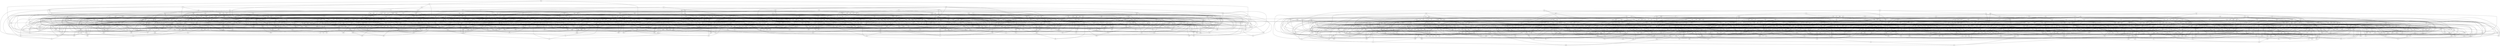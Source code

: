 graph D {
	qbx -- vzd
	qbx -- jrc
	qbx -- jzl
	qbx -- vll
	jhk -- scv
	jhk -- xkp
	jhk -- mjn
	tqb -- jgm
	tqb -- qjn
	gff -- pmg
	gff -- fcn
	gff -- jpd
	gff -- qgc
	npq -- xgz
	npq -- sfv
	npq -- lhf
	vxs -- szs
	nzk -- thm
	nzk -- bgr
	nzk -- hnp
	nzk -- bgt
	ddl -- jpx
	ddl -- pjc
	xvb -- fzj
	xvb -- thm
	xvb -- qfr
	xvb -- rfd
	bbn -- fjq
	bbn -- kld
	bbn -- gmm
	bbn -- gjc
	qdt -- szn
	tpl -- jzt
	tpl -- ncg
	hrz -- jhb
	hrz -- ttm
	hrz -- mms
	hrz -- xpv
	jzg -- xxr
	vpd -- vqg
	vpd -- skm
	vpd -- jrm
	nbn -- jbh
	nbn -- fkc
	nbn -- vtc
	cxr -- hld
	zdg -- nqr
	zdg -- phj
	ldr -- snq
	ldr -- njr
	ldr -- jvp
	ldr -- dcd
	ttf -- jrb
	ttf -- jch
	ldt -- scq
	ldt -- bgt
	qhz -- zsv
	pls -- hrt
	pls -- lzj
	pls -- jzg
	xbm -- dzp
	srb -- xvv
	srb -- rnf
	srb -- mpg
	srb -- kxz
	qvs -- pzm
	qvs -- sth
	bxn -- jss
	xft -- ltp
	xft -- mkq
	xft -- jqs
	xft -- fds
	phh -- rgl
	phh -- vjp
	phh -- bpx
	hsz -- qxj
	hsz -- pht
	hsz -- nmc
	hsz -- ttn
	mqn -- xrs
	mqn -- bqg
	mqn -- ddz
	mqn -- vdn
	xvv -- lzn
	xvv -- xcb
	pvl -- jfj
	skr -- pfk
	skr -- zdg
	skr -- xff
	nlb -- frd
	nlb -- tvb
	nlb -- qmk
	nlb -- sfp
	sxz -- bff
	sxz -- xpx
	sxz -- vjp
	sxz -- qkv
	tkz -- fbv
	tkz -- fct
	tkz -- xhn
	tkz -- fxj
	nlc -- rmt
	nlc -- dcs
	nlc -- vbt
	ttl -- bkq
	ttl -- psx
	jdz -- rtr
	jdz -- cpq
	jdz -- rjk
	jdz -- qhf
	rkc -- prr
	rkc -- msr
	rkc -- zpg
	vqk -- xpd
	jhg -- rbt
	fgb -- txx
	tqv -- qtr
	fjq -- mfz
	fjq -- bjj
	fjq -- pkm
	lxx -- zxl
	lxx -- skr
	lxx -- mrb
	lxx -- cch
	nrg -- kfz
	nrg -- xmf
	qgm -- dxn
	qgm -- jzt
	qgm -- rrg
	thk -- xcr
	thk -- sqn
	thk -- ttm
	thk -- mbs
	hvk -- zfp
	phz -- bgr
	phz -- mmm
	phz -- hdp
	phz -- vnn
	jtt -- xvt
	jtt -- nln
	blq -- dqr
	blq -- nxv
	blq -- slg
	blq -- ckf
	mdn -- vxs
	mdn -- brq
	mdn -- qpb
	zmp -- phz
	zmp -- lfr
	zmp -- ghv
	zmp -- cmf
	zmp -- zcm
	zmp -- ncr
	zmp -- mzb
	tzx -- qtr
	fjh -- zbt
	fjh -- xxr
	fjh -- xpd
	fjh -- zkg
	fjh -- qxm
	rjn -- zkl
	rjn -- vth
	rjn -- mhl
	jrn -- xgz
	jrn -- ckf
	llj -- ckk
	llj -- shz
	llj -- ztr
	dcs -- bmp
	dtf -- ddx
	dtf -- ggm
	dtf -- czv
	dtf -- qck
	ncn -- lmt
	ncn -- cnd
	ncn -- drq
	ncn -- sqs
	ncn -- dqp
	thn -- zln
	thn -- fbv
	thn -- hmz
	thn -- vqc
	cbx -- jcl
	cbx -- vlz
	cbx -- xff
	cbx -- dgc
	dtx -- bsv
	dtx -- pzf
	mvh -- ftn
	mvh -- ccj
	mvh -- tqx
	tdk -- dxj
	tdk -- jzg
	nql -- qpm
	nql -- glq
	nql -- sdl
	nql -- dzp
	jjp -- fgb
	jjp -- zbj
	jjp -- bhz
	jjp -- kjn
	gdx -- gvk
	gdx -- hdp
	drq -- zvm
	drq -- jbt
	drq -- sxt
	drq -- tlg
	cdt -- njr
	cdt -- nxv
	jpr -- lgn
	jpr -- jkc
	jpr -- fkv
	tvj -- vrx
	tvj -- cbq
	tvj -- fxj
	tvj -- lbx
	tvj -- nvt
	drj -- nqr
	drj -- gqf
	drj -- tqs
	drj -- ngx
	drj -- cdv
	cht -- vfq
	cht -- zgd
	zsq -- tvl
	zsq -- dps
	zsq -- zxz
	gxm -- kfn
	gxm -- bkj
	gxm -- bql
	gxm -- kfm
	kjb -- rlm
	kjb -- slp
	jzl -- qbz
	vrr -- xph
	vrr -- xrj
	vrr -- svz
	vrr -- mnt
	jlq -- bqn
	jlq -- tbn
	vnv -- xqf
	vnv -- bms
	vnv -- krc
	vnv -- tzx
	kfr -- kvj
	kfr -- fbl
	kfr -- vkp
	kfr -- bvc
	cxb -- kvj
	cxb -- mrm
	cxb -- zln
	cxb -- fnz
	mmm -- mfz
	czb -- jqs
	czb -- lbx
	czb -- vxs
	xmf -- dvs
	xmf -- bvc
	xmf -- tzj
	kgh -- tbn
	kgh -- vxl
	kgh -- bmk
	fmm -- bqn
	fmm -- knp
	ktf -- nmf
	ktf -- vbs
	ktf -- rql
	ktf -- kbb
	xls -- dhc
	tks -- nmf
	tks -- tkf
	tks -- kfj
	tks -- qvs
	mcv -- hjx
	mcv -- bdm
	mcv -- qbr
	bsm -- xsj
	txk -- fll
	txk -- jbc
	cck -- lxf
	cck -- jtt
	cck -- dcg
	cck -- xlc
	cck -- ppc
	lzh -- dps
	tfg -- zjc
	qjp -- nkq
	qjp -- xtj
	qjp -- btg
	qjp -- gqv
	qjp -- hlr
	qjp -- ktk
	pkm -- ftn
	vkp -- csh
	vkp -- qvz
	vkp -- pkk
	vkp -- ssr
	vkp -- vqk
	slg -- bph
	hgj -- rqp
	hgj -- mvt
	htv -- cmj
	htv -- xrp
	htv -- bxn
	htv -- glp
	vln -- hnp
	vln -- sfm
	grr -- slp
	grr -- nnr
	grr -- vbh
	grr -- lnz
	grr -- zgx
	mqf -- mjg
	hlr -- ddl
	sls -- qtq
	sls -- ndh
	nrj -- dpf
	nrj -- qpm
	gnm -- hjx
	gnm -- drl
	jkh -- sbl
	dxg -- dfd
	dxg -- zqj
	dxg -- tqd
	dxg -- crg
	zkv -- brd
	zkv -- xrs
	zkv -- mnq
	zkv -- jrn
	pzf -- mkz
	pzf -- rqp
	nnz -- zvs
	nnz -- zst
	nnz -- sgl
	nnz -- zhr
	nnz -- bsm
	qhf -- prd
	qhf -- jrt
	qhf -- zzz
	dxm -- gxl
	dxm -- qbr
	tgc -- fpd
	tgc -- nbs
	stl -- cst
	stl -- qbz
	stl -- ptt
	xlc -- pzm
	zxv -- cls
	crf -- ftp
	crf -- ztp
	crf -- qml
	crf -- nxq
	crf -- rnl
	mgq -- tlc
	mgq -- vlh
	mgq -- jjg
	mgq -- vln
	mgq -- vtc
	gqn -- zbr
	gqn -- ttc
	gqn -- zdg
	gqn -- xln
	ppk -- mkx
	ppk -- gdc
	ppk -- bdh
	qgc -- mvt
	qgc -- rkd
	qgc -- thh
	mhl -- hfl
	mhl -- fbc
	ttc -- bmf
	qhx -- rvb
	qhx -- qkv
	qhx -- fgx
	jmq -- xqf
	dfb -- jkc
	dfb -- ttj
	dfb -- xtq
	hhv -- qdl
	hhv -- kkv
	hhv -- gfn
	sbz -- lzh
	sbz -- drt
	sbz -- spl
	sbz -- kjn
	sbz -- vqg
	bnd -- msc
	cdv -- ndh
	cdv -- zkg
	zmn -- phm
	zmn -- kbg
	zmn -- xjj
	fbl -- slh
	tbq -- qdr
	tbq -- tzx
	tbq -- rhx
	tbg -- fdj
	tbg -- vtc
	gdz -- rpx
	gdz -- vkb
	gdz -- jhs
	gdz -- lbq
	flk -- tks
	flk -- fps
	njg -- bmp
	msn -- lzj
	sxh -- dpj
	sxh -- zzj
	sxh -- lnk
	sxh -- qfl
	xnq -- srf
	fdb -- jrb
	fdb -- jrr
	fdb -- gmv
	fdb -- kfh
	rsp -- nzz
	gcx -- xjj
	gcx -- dqx
	gcx -- knt
	mdp -- dhc
	mdp -- ptf
	mdp -- xzc
	mdp -- frk
	tlc -- qck
	tlc -- vmr
	xqz -- skm
	xqz -- dpd
	phg -- fts
	phg -- tpv
	phg -- fjt
	phg -- mxf
	ftz -- sbm
	ftz -- gbt
	ftz -- qzx
	cch -- sjg
	cch -- bmf
	cch -- hjx
	drl -- qrv
	hcm -- qqc
	hcm -- jrm
	bbf -- sst
	lmm -- pcj
	lmm -- mhq
	rhk -- bff
	rhk -- msp
	rhk -- nsx
	rhk -- dvl
	rhk -- lsn
	ptt -- mnb
	gpv -- hpf
	gpv -- hmz
	ktn -- vqk
	ktn -- nqj
	ktn -- kkj
	nfc -- fhn
	rbh -- lhq
	rbh -- cbl
	rbh -- zlr
	rbh -- mtl
	tzd -- kgc
	rts -- drl
	rts -- vvc
	rts -- hdx
	rts -- cnx
	bkh -- cvb
	bkh -- mvn
	bkh -- tmm
	bkh -- mrb
	bkh -- vsh
	bkh -- krs
	fqv -- kkv
	vhp -- dps
	vhp -- djf
	vhp -- snn
	vhp -- crv
	vhp -- kfl
	frg -- nnj
	frg -- gfn
	ssr -- rbt
	ssr -- lxc
	ssr -- phj
	rjq -- mdp
	rjq -- nxl
	rjq -- czt
	rjq -- xvt
	ngt -- cfp
	ngt -- qml
	jpm -- jmb
	jpm -- rtm
	jpm -- sbh
	jpm -- knt
	dqx -- zfp
	lgl -- dsc
	lgl -- hgj
	nff -- qkr
	nff -- brq
	nff -- phl
	nff -- pfz
	fkc -- dhl
	xpv -- msc
	xpv -- zjc
	jjr -- cqp
	jjr -- spn
	jjr -- nsp
	jjr -- zdx
	jjr -- flv
	ltv -- sjc
	ltv -- hxm
	ltv -- mpz
	ltv -- rsp
	tgb -- flb
	tgb -- knt
	tgb -- hmc
	jzm -- szm
	jzm -- ccl
	zbz -- sgs
	zbz -- bzn
	fnz -- jnz
	fnz -- gmq
	fnz -- cdt
	flv -- kkz
	flv -- xss
	jzc -- pff
	jzc -- pdh
	jzc -- nkz
	jzc -- snl
	jzc -- gqv
	mvf -- dpr
	mvf -- brv
	mvf -- flh
	mvf -- mkt
	mvf -- mvn
	flj -- hmr
	flj -- pnk
	flj -- phb
	hvs -- mhm
	hvs -- gqm
	nnl -- zbt
	zhf -- hzk
	zhf -- ksl
	rgv -- vrq
	rgv -- csm
	rgv -- qxq
	rgv -- gbs
	rgv -- zds
	qmk -- flv
	qmk -- szl
	qmk -- mfr
	qxt -- fvm
	qxt -- rct
	qxt -- fvl
	qxt -- sfm
	tsc -- lvz
	tsc -- szn
	pkt -- xfh
	zml -- qtr
	zml -- kdc
	zml -- dmm
	zml -- mqf
	kgl -- mpj
	kgl -- xgl
	kgl -- dbm
	tkc -- nmd
	tkc -- fvj
	pbc -- dkc
	pbc -- btt
	pbc -- vhl
	fvr -- pkh
	fvr -- sls
	fvr -- hxz
	jmp -- hdn
	jmp -- qpb
	jmp -- tll
	jmp -- qsv
	tzr -- mfl
	tzr -- ppk
	hhb -- hrt
	hhb -- nmf
	hhb -- kjn
	hhb -- sgd
	ghv -- mrr
	zlr -- jhn
	zlr -- rlc
	mms -- bfl
	mms -- pkf
	xss -- qmh
	xss -- mjn
	gpt -- vkb
	gpt -- cjx
	kcq -- jbc
	kcq -- flh
	sbm -- qkv
	dtp -- mrx
	dtp -- jhg
	dtp -- qhk
	dtp -- sxc
	rdb -- xzf
	pnr -- lkq
	pnr -- cmd
	pnr -- jcx
	pnr -- gvh
	xdn -- mrt
	lnc -- hlr
	lnc -- mnb
	lnc -- zsl
	hkj -- blq
	hkj -- qfr
	hkj -- fqd
	mrx -- lsc
	shz -- zgd
	shz -- rll
	shz -- vnn
	xmh -- xrt
	xmh -- gdk
	xmh -- sbm
	xmh -- kgl
	xmh -- chn
	rdp -- ddz
	rdp -- nvt
	rdp -- kgk
	rdp -- tpp
	rtv -- msp
	rtv -- flj
	rtv -- fjh
	rtv -- pzb
	khc -- mrr
	khc -- rvb
	khc -- mfb
	bcd -- ttp
	bcd -- jrl
	bcd -- mkz
	bcd -- lqz
	cmj -- zjj
	cmj -- vbs
	qhp -- xqq
	ztr -- sjc
	pkf -- tdq
	hpc -- xbm
	hpc -- rgj
	nxk -- nkq
	nxk -- fhn
	nxk -- dqc
	nxk -- ltx
	nxk -- rpx
	sht -- krx
	sht -- rvt
	sht -- jrr
	sht -- lvz
	ppf -- pxm
	ppf -- tbg
	ppf -- fvj
	ppf -- kss
	ftd -- mmd
	ndk -- txz
	ndk -- dgt
	ndk -- sjs
	glp -- ttv
	glp -- hrt
	glp -- ghr
	xhn -- vbd
	xhn -- bbb
	xhn -- vjj
	kzc -- khf
	kzc -- fdj
	kzc -- bvm
	kzc -- gbt
	gpb -- lcd
	gpb -- thh
	gpb -- sxf
	ndp -- xnn
	ndp -- szs
	ndp -- ptt
	qds -- tln
	qds -- qtz
	qds -- trg
	qds -- rrg
	jzh -- jrt
	jzh -- msn
	jzh -- bxn
	jzh -- zts
	xzb -- rqm
	xzb -- rkd
	xzb -- tqx
	xzb -- jnx
	lvt -- qcg
	lvt -- bbf
	lvt -- jcx
	lvt -- mnb
	xpx -- ccj
	xpx -- fzj
	nlg -- qch
	nlg -- kxn
	nlg -- thq
	nlg -- bnc
	tjv -- hkk
	tjv -- kkm
	tjv -- vds
	tjv -- lvs
	vrl -- hsn
	vrl -- sgs
	bmx -- qhg
	bmx -- ptz
	hjv -- mrt
	dqp -- gkh
	dqp -- lqt
	qkt -- xsk
	qkt -- xtj
	qkt -- jbh
	qkt -- zsm
	qkt -- xvv
	pbq -- hcm
	pbq -- xkp
	pbq -- zrg
	pbq -- pfk
	plm -- dch
	plm -- zxl
	plm -- mrx
	bdm -- lsc
	bdm -- zbt
	rkm -- cjq
	ndh -- mfr
	ndh -- fzt
	ndh -- gpd
	zhk -- pkt
	zhk -- bsc
	blh -- zln
	lkg -- nvb
	lkg -- sbh
	lkg -- fzt
	lkg -- jpr
	nxl -- rnz
	nxl -- hsj
	nxl -- tfm
	qbv -- vhl
	qbv -- zdt
	mxg -- mfl
	sdl -- fds
	sdl -- vdn
	sdl -- dqv
	lfs -- qlg
	lfs -- vkb
	lfs -- pvl
	prb -- sxt
	prb -- nrx
	xtc -- jbd
	xtc -- lmm
	kdx -- czz
	qlb -- xnn
	qlb -- zxv
	qlb -- vbt
	qlb -- jgg
	ppg -- zgc
	ppg -- krs
	ppg -- zbt
	bzp -- zgg
	bzp -- crd
	bzp -- ptn
	bzp -- qbx
	xhx -- pkt
	xhx -- gfm
	xhx -- vbb
	xhx -- rsq
	zbj -- phj
	zbj -- kzl
	zbj -- pfk
	zbj -- pmh
	zbj -- plm
	zhr -- qck
	gmp -- cmd
	kxt -- pzm
	ghj -- hhx
	bqn -- cvt
	gdd -- pcj
	gdd -- kpx
	gdd -- kxh
	tsx -- ddz
	tsx -- bfj
	tsx -- kvj
	tsx -- lmt
	krs -- tbk
	ggs -- hjv
	ggs -- spn
	ggs -- ltz
	ggs -- sth
	xrr -- pzs
	xrr -- qvz
	xrr -- qhp
	xrr -- dcj
	snc -- krc
	pxm -- vbt
	pxm -- xlx
	hsn -- tts
	nvj -- hsn
	nvj -- tks
	tnq -- mgg
	tnq -- xpp
	tnq -- nxl
	dxk -- gxl
	hdl -- bsm
	hdl -- pzp
	hdl -- ltx
	hdl -- nnr
	xkm -- tfm
	xkm -- bbc
	xkm -- phb
	xkm -- pzb
	hkk -- gcx
	hkk -- gfm
	hkk -- bxm
	hkk -- cbx
	hkk -- dxn
	njr -- fbr
	jxk -- cxr
	jxk -- ktz
	jxk -- nrc
	jxk -- dkp
	jxk -- hht
	jxk -- kfz
	jrl -- nlr
	jrl -- rpx
	jrl -- bkq
	jrl -- btg
	kjv -- kjd
	kjv -- pls
	kjv -- flk
	kjv -- hsb
	bjj -- xrs
	bjj -- vnn
	bjj -- gsr
	mrt -- tfr
	npm -- cbq
	gjf -- bsv
	gjf -- qvn
	gjf -- zhx
	gjf -- vjj
	kjn -- tzr
	gqm -- vlx
	gqm -- fbc
	vhl -- fxt
	ssl -- vbs
	ssl -- lts
	ssl -- xls
	ssl -- zdg
	xsl -- qck
	xsl -- slh
	dlq -- jbd
	dlq -- qnn
	dlq -- vbn
	dlq -- btk
	qxr -- xnq
	qxr -- gcx
	qxr -- xdn
	qxr -- svd
	hjk -- hhm
	hjk -- tvb
	xrp -- sdf
	xrp -- xcr
	xrp -- jxt
	xvg -- pbv
	xvg -- sgs
	xvg -- vnf
	xvg -- ttr
	xvg -- phj
	fgj -- qjb
	fgj -- kbb
	fgj -- ktn
	fgj -- zjc
	gnn -- vzd
	gnn -- tnt
	gnn -- qbz
	pdt -- fcl
	pdt -- tnt
	pdt -- mfz
	pdt -- dgs
	pdt -- ztq
	pdt -- bzz
	pdt -- jgx
	psx -- kfx
	rxg -- gkl
	rxg -- jbd
	rxg -- dqx
	cqq -- lmm
	cqq -- xff
	cqq -- lvs
	qnn -- chs
	qnn -- zgc
	zts -- qnr
	zts -- hvk
	zts -- zdp
	plv -- kzs
	plv -- kfx
	plv -- qmf
	plv -- qvn
	plv -- xgl
	plv -- sbl
	hkb -- brz
	hkb -- xbm
	hkb -- qsv
	nmd -- kvf
	nmd -- htr
	nmd -- fzj
	rpp -- mdk
	rpp -- kmf
	rpp -- mmd
	rpp -- bfj
	vml -- ngs
	vml -- fqv
	vml -- kph
	hls -- plj
	hls -- rrc
	tqx -- ddx
	vnp -- qdt
	vnp -- mqf
	vnp -- knp
	mln -- ztr
	xtb -- jzg
	dkh -- gcz
	dkh -- dcg
	sdn -- nqj
	sdn -- prr
	pmp -- jzm
	pmp -- txz
	pmp -- fhn
	pmp -- dtf
	pmp -- sxf
	pmp -- scq
	kmm -- fzj
	kmm -- zhx
	kmm -- dvs
	fnt -- nzh
	ncd -- ldr
	ncd -- khf
	ncd -- fqd
	ncd -- qlg
	ncd -- nvt
	qvx -- cmb
	qvx -- vbd
	qvx -- pll
	qvx -- grz
	qvx -- jhs
	qvx -- ntj
	lzn -- cxr
	lzn -- jgt
	pht -- qkv
	pht -- bzv
	zqd -- frk
	zqd -- sgs
	zqd -- xjj
	zqd -- gdd
	ngd -- gpq
	ngd -- ghd
	ngd -- zmx
	ngd -- ndk
	gbs -- ltz
	gbs -- tfg
	gbs -- phc
	gbs -- tvl
	zfs -- shc
	zfs -- mhq
	zfs -- ptz
	zfs -- hrs
	zfs -- kxt
	qmn -- dbh
	qmn -- klt
	qmn -- tvz
	gmv -- sdn
	gmv -- gcz
	bxc -- rxz
	bxc -- nrl
	bxc -- qbk
	bxc -- nvj
	dlf -- jjg
	gpr -- bjc
	gpr -- zst
	bbb -- rqf
	zxz -- jpn
	rqz -- psx
	rqz -- vkb
	rqz -- sst
	rqz -- qcl
	rqz -- lrh
	ltx -- hnn
	ltx -- fjs
	ltx -- jpd
	lhl -- vqc
	lhl -- ddx
	lhl -- gvk
	lhl -- nlc
	xcb -- znd
	hmh -- qhr
	qbk -- qdt
	qbk -- hmh
	qbk -- glp
	qbk -- lsc
	bhl -- rqp
	bhl -- kdx
	bhl -- fzx
	zmk -- rlk
	zmk -- jfj
	msr -- mxl
	msr -- lxc
	msr -- hns
	msr -- nnl
	mtl -- dgc
	mtl -- xqf
	fzr -- qxq
	fzr -- xdg
	fzr -- lxf
	ccn -- blv
	ccn -- fhs
	ccn -- hht
	xth -- hnz
	xth -- kph
	xth -- mbj
	xth -- mvb
	xsx -- lvz
	bjs -- tqv
	bjs -- xfh
	bjs -- vmx
	bjs -- qkk
	grf -- qmf
	grf -- cnd
	grf -- fct
	zdp -- bxg
	zdp -- mbg
	zdp -- ltz
	mhm -- vtc
	rnf -- gjc
	fkt -- vln
	fkt -- sdx
	fkt -- nvt
	fkt -- qvx
	pzb -- ncg
	jvj -- fjg
	jvj -- tvb
	bpv -- dch
	bpv -- prd
	bpv -- xkp
	bpv -- kfj
	bpv -- qgz
	rvj -- vhr
	rvj -- znd
	rvj -- fbl
	rvj -- tcf
	sth -- kfh
	sth -- ttr
	ccg -- cbn
	ccg -- npm
	ccg -- zxv
	trd -- xsl
	trd -- qmf
	trd -- pvl
	trd -- jkh
	qxj -- vlx
	qxj -- pzf
	qxj -- pkm
	zxj -- bgj
	zxj -- rjk
	zxj -- fmm
	zxj -- ksl
	rnz -- vgn
	rnz -- jzk
	rnz -- szl
	bhz -- tbn
	bhz -- fvz
	bhz -- qcf
	ghr -- ltz
	ghr -- jtf
	ghr -- dvz
	rkd -- fvm
	msk -- pkf
	msk -- mnl
	msk -- cnn
	trg -- qch
	zvm -- qmf
	zvm -- xqd
	zsm -- tkc
	zsm -- vjp
	zsm -- qpb
	nxq -- hjk
	nxq -- mjn
	nxq -- xss
	nxq -- jzk
	zbk -- tpg
	dcd -- khf
	dcd -- pht
	dcd -- tnt
	hmc -- gdv
	hmc -- qln
	hmc -- tsp
	hmc -- qqc
	hfc -- qdr
	zjx -- crd
	zjx -- klm
	crx -- gtt
	crx -- xzb
	crx -- rrc
	vth -- qnj
	tbl -- ttf
	tbl -- lsc
	tbl -- gtc
	tbl -- flk
	bgj -- fll
	nxv -- bph
	nxv -- cnd
	hht -- czz
	jch -- mnl
	qtq -- tln
	qtq -- xls
	nmc -- jjg
	nmc -- plj
	fft -- gjg
	fft -- mtx
	fft -- crx
	fft -- xrj
	fft -- gbl
	fft -- vdx
	fft -- gpr
	xxg -- khc
	xxg -- qzx
	xxg -- dbm
	xxg -- tvn
	thd -- crv
	thd -- zbr
	thd -- rtm
	ttn -- lnc
	ttn -- cmf
	ttn -- rsp
	zsg -- vdz
	zsg -- rxg
	zsg -- jss
	zsg -- bmx
	zsg -- lqs
	zsg -- bqn
	rqr -- dpr
	rqr -- jcl
	rqr -- pls
	rqr -- vmx
	ghf -- mjx
	ghf -- jtf
	ghf -- zbk
	pdh -- xfj
	pdh -- qpb
	pdh -- sbm
	hpf -- kgd
	hpf -- blh
	hpf -- mnb
	nsb -- lfn
	nsb -- zzz
	nsb -- zhm
	tlz -- tfj
	cjc -- ffr
	cjc -- zhm
	cjc -- xhj
	cjc -- xjs
	cjc -- fkl
	mjz -- fxt
	mjz -- mrb
	mjz -- jkf
	mjz -- nqt
	fhs -- sdx
	fhs -- lnl
	fts -- zhx
	xqq -- pcj
	xqq -- mjx
	vzj -- bhr
	vzj -- bsm
	vzj -- dff
	lld -- slh
	lld -- mmm
	cgl -- bmx
	cgl -- sls
	cgl -- fjh
	cgl -- pxg
	lqb -- bjc
	lqb -- bck
	lqb -- dcf
	lqb -- kfz
	ksh -- dgk
	ksh -- lqt
	hgk -- ttl
	hgk -- brd
	hgk -- rgl
	hgk -- bkq
	htr -- vzd
	htr -- znd
	ltr -- hvk
	ltr -- mtl
	ltr -- djk
	lvs -- zjc
	mxf -- vzd
	tpv -- mfg
	tpv -- qbq
	qzx -- cjx
	qzx -- tpv
	nhz -- rrg
	bdb -- tzj
	bdb -- gvp
	bdb -- jpx
	bdb -- xqr
	nsk -- nrc
	nsk -- nvt
	nsk -- nlr
	jrt -- shc
	jrt -- hnt
	dln -- pvc
	dln -- tln
	dln -- zlv
	hgm -- xnp
	hgm -- jzl
	hgm -- svb
	dmz -- mnq
	dmz -- cdk
	gzt -- gfr
	gzt -- zjf
	gzt -- bvs
	lqd -- bgj
	lqd -- gkl
	lqd -- mtt
	lqd -- hng
	hdx -- zdt
	hdx -- ckr
	pzs -- vxl
	pzs -- vpd
	pzs -- jxt
	sks -- tqb
	sks -- vbh
	sks -- chf
	rbt -- vkg
	rbt -- sjg
	tll -- sfv
	tll -- nsk
	txt -- skm
	txt -- xzc
	txt -- dvz
	txt -- mjx
	fdj -- ccl
	qsp -- hnp
	qsp -- vzd
	qsp -- sxt
	zqf -- xtb
	zqf -- vnf
	zqf -- zlr
	zqf -- mkm
	zqf -- dcg
	lnk -- lpn
	lnk -- zbk
	bnm -- gnn
	bnm -- jnr
	bnm -- xgt
	bnm -- xsk
	bnm -- phh
	zgg -- pmd
	zgg -- hct
	dxx -- mmm
	dsc -- rmt
	dsc -- xnp
	hhz -- sdn
	hhz -- srf
	hhz -- jss
	hhz -- nvb
	fmh -- jhf
	fmh -- glz
	fmh -- hls
	fmh -- bfj
	zzz -- fll
	zzz -- txk
	zzz -- zjc
	zzz -- zxl
	cll -- szd
	cll -- nxv
	cll -- zvd
	jhb -- kfh
	vgn -- zkz
	hcq -- sjg
	hcq -- jhb
	hcq -- gnm
	hcq -- ctp
	hcq -- xtc
	zrq -- ftd
	zrq -- ttp
	zrq -- qhz
	sxc -- qdk
	rqf -- glz
	rqf -- prb
	qxq -- tmq
	qxq -- qbp
	vhr -- jqr
	vhr -- tfv
	vhr -- xqj
	fkv -- fgb
	xvj -- jdl
	xvj -- nxh
	xvj -- hbh
	xvj -- llj
	lhb -- xmr
	lhb -- tmq
	lhb -- ncf
	lhb -- lfn
	lhq -- sth
	lhq -- qjb
	glx -- zsq
	glx -- ghf
	glx -- hhm
	hbh -- ztr
	qkk -- szn
	gbl -- cmb
	jgg -- sxf
	jgg -- jhf
	jgg -- fzx
	dqm -- bbf
	dqm -- tzq
	dqm -- pll
	dqm -- skg
	dqm -- npq
	qln -- bvs
	ncf -- hcb
	ncf -- xpv
	ncf -- nsp
	ncf -- txx
	xjm -- thq
	xjm -- npc
	xjm -- ggv
	xjm -- trf
	mrj -- xjj
	mrj -- qfl
	mrj -- czt
	mrj -- thd
	qpg -- dqp
	qpg -- zvd
	qpg -- fvj
	qpg -- szm
	qpg -- dbh
	tvb -- htm
	klz -- zhx
	klz -- npm
	klz -- thr
	vkg -- djk
	vkg -- pmh
	ctl -- xhn
	ctl -- dcf
	zmt -- gnx
	zmt -- zkg
	zmt -- dvz
	zmt -- dbb
	bhd -- vds
	bhd -- bnn
	bhd -- ztp
	bhd -- xls
	vdn -- mkz
	xmc -- dln
	xmc -- kkz
	xmc -- pqc
	xmc -- thq
	xmc -- xkp
	tfp -- kph
	tfp -- fcx
	tfp -- bnn
	dcj -- tqt
	dcj -- lmm
	bfp -- zdx
	bfp -- kkj
	bfp -- kkz
	jpn -- txx
	zjm -- brd
	zjm -- klz
	zjm -- kgk
	jcb -- phl
	jcb -- bll
	jcb -- ttn
	jcb -- xcb
	psz -- cbr
	psz -- zlv
	psz -- cvb
	rlc -- zhm
	rlc -- qhr
	ljx -- qgc
	ljx -- xzp
	ljx -- pff
	ljx -- ckf
	vlx -- sfv
	nrx -- hbh
	qsv -- bgt
	xmj -- tdb
	xmj -- xlx
	vmx -- fjg
	vqv -- mdn
	vqv -- nhm
	vqv -- gfp
	vqv -- qpm
	xvt -- bsc
	xvt -- fcx
	xvt -- kxh
	tbn -- nqr
	mkm -- mrx
	mkm -- hzk
	mkm -- nmf
	fqd -- lqz
	bkj -- ncg
	bkj -- zdt
	kgd -- xgz
	hqr -- xsp
	hqr -- hgj
	hqr -- scq
	hqr -- gvp
	prq -- jrc
	prq -- hkj
	prq -- kdx
	prq -- jzc
	qvh -- mvb
	qvh -- phb
	qvh -- jbd
	bnn -- shc
	bnn -- ckr
	bnn -- szx
	xpd -- zjc
	xkp -- czt
	qml -- tbk
	vbd -- zsv
	bbc -- hzk
	bbc -- ksp
	bbc -- jrm
	rqn -- gbl
	rqn -- ncz
	rqn -- txq
	rqn -- kjb
	gdc -- tdq
	gdc -- qbv
	gbv -- btt
	gbv -- jtf
	gbv -- bnd
	gbv -- mvb
	gbv -- nhz
	vkc -- zqm
	vkc -- dxm
	vkc -- bmk
	vkc -- ngs
	sjs -- ptt
	sjs -- njg
	sjs -- pjx
	nzz -- sst
	nzz -- brz
	ppr -- mhm
	ppr -- zsv
	hdp -- jgt
	bnc -- cvt
	ctb -- kll
	ctb -- bhl
	ctb -- dmb
	ctb -- dlf
	lpn -- qdk
	nms -- dcs
	nms -- dff
	nms -- sdj
	nkz -- fhs
	nkz -- kgd
	szx -- cnn
	szx -- qhp
	szx -- tmm
	dss -- ztp
	dss -- ttm
	dss -- hvk
	czm -- fxm
	czm -- hsb
	czm -- xvt
	czm -- zrx
	czm -- hns
	drt -- qhr
	drt -- csm
	fvl -- hhx
	fvl -- xvv
	fvl -- zjr
	fvl -- fnt
	fvl -- knr
	kjd -- zkz
	kjd -- fqv
	kjd -- pkt
	kjd -- cfp
	tkx -- plj
	gzb -- ggt
	gzb -- dpf
	gzb -- sxf
	gzb -- dbh
	rjk -- msc
	rjk -- qkk
	rjk -- rvt
	jnr -- ztb
	jnr -- ghj
	pqg -- dpr
	pqg -- fjg
	lhj -- hcm
	lhj -- hjv
	lhj -- vds
	lhj -- qxm
	lhj -- xnq
	lhj -- vkc
	lqp -- tcz
	lqp -- xkm
	lqp -- dln
	lqp -- qdk
	lqp -- zbz
	lqp -- qmh
	zvs -- gfp
	zvs -- sfm
	fxj -- rbj
	gfm -- dkh
	gfm -- kfl
	kkm -- tfg
	kkm -- sdf
	cnh -- thr
	cnh -- htr
	cnh -- fjs
	cnh -- fjt
	tpc -- dzr
	tpc -- zmp
	tpc -- ttn
	tpc -- fbr
	tpc -- tzd
	dsz -- ssf
	dsz -- dhc
	rck -- qhx
	rck -- hxm
	rck -- hbr
	rck -- kbr
	bqp -- qkc
	bqp -- spc
	bqp -- tkx
	gjg -- dxx
	gjg -- qcl
	lnl -- jgt
	lnl -- mpz
	lnl -- rfd
	lxj -- fxj
	lxj -- vsg
	lxj -- phz
	mlj -- ktz
	mlj -- gjf
	mlj -- kdp
	lbg -- nqj
	lbg -- mrj
	lbg -- xpd
	lbg -- frk
	xlt -- dlf
	xlt -- gfq
	xlt -- cll
	xlt -- qjp
	mkq -- kxp
	mkq -- rnf
	ntj -- xtj
	plg -- tkc
	plg -- pcn
	plg -- gzk
	plg -- sdx
	tjs -- lvz
	tjs -- dln
	tjs -- kgh
	tjs -- vdf
	pkh -- xmr
	pkh -- pxd
	mvx -- mhl
	mvx -- gpv
	mvx -- bcd
	mvx -- rpl
	mzg -- bjj
	mzg -- qvn
	mzg -- rkd
	mzg -- sbl
	mzg -- xkj
	mzg -- cbq
	kss -- pll
	kss -- bpx
	kss -- phz
	kss -- ngh
	ptf -- jkf
	ptf -- lqc
	ptf -- lvs
	jns -- fmm
	jns -- knp
	ffd -- nkq
	ffd -- xsp
	ffd -- gfq
	kdp -- gdx
	nnj -- jpn
	jlz -- dpd
	jlz -- hxs
	jlz -- tbn
	mfb -- fvm
	qcf -- xjl
	qcf -- pmh
	qcf -- qjb
	kld -- lld
	kld -- jbt
	kld -- stl
	krt -- vdz
	krt -- fjg
	krt -- xtq
	krt -- txl
	ldm -- phm
	ddk -- lfn
	ddk -- clv
	ddk -- kfn
	ddk -- tpg
	vlh -- gbt
	vlh -- gpr
	vlh -- szm
	vlh -- chv
	vlh -- rqm
	vlh -- znj
	bff -- mrm
	bff -- thh
	bff -- fbc
	dxn -- sds
	dxn -- htm
	ttm -- kcq
	pfz -- zjx
	pfz -- crd
	pfz -- gmm
	xgz -- vnn
	sxf -- xsj
	xkb -- zrx
	xkb -- trg
	fkk -- bgd
	fkk -- kkv
	fkk -- nsp
	sfp -- fmm
	sfp -- nhf
	qjn -- sbl
	xgt -- mdm
	xgt -- fmn
	hkq -- hsn
	hkq -- pqc
	hkq -- kfl
	zqj -- nxh
	qng -- bgj
	tts -- zfp
	tts -- vkg
	tts -- pfk
	ckk -- mns
	ckk -- rct
	ckk -- jhf
	jzs -- bkq
	jzs -- tzd
	jzs -- svb
	jzs -- xcp
	nbs -- mvt
	nbs -- jgm
	rmf -- zjr
	rmf -- zcm
	rmf -- lgl
	rmf -- sbl
	rmf -- vqv
	vdf -- zkz
	vdf -- jmq
	mvn -- dzj
	mvn -- bnc
	mvn -- zxz
	mnk -- pkf
	mnk -- snc
	mnk -- kdc
	ltp -- gsr
	ltp -- ngh
	ltp -- qrj
	ltp -- lld
	ltp -- tnh
	ltp -- zvd
	gjv -- vlx
	gjv -- vng
	gjv -- cst
	gjv -- vrt
	mdk -- jxr
	mdk -- pxm
	btk -- zkz
	btk -- sls
	tgz -- mkt
	tgz -- hgs
	tgz -- zzz
	tgz -- glb
	sfk -- njg
	sfk -- rlm
	vsg -- bhr
	vsg -- nxh
	kxz -- ztq
	kxz -- btg
	qpb -- mln
	llt -- rbj
	llt -- xzp
	llt -- njg
	llt -- dqr
	ktk -- nlc
	ktk -- bsv
	cxd -- pvc
	cxd -- fll
	cxd -- zkz
	zfc -- ddx
	zfc -- njr
	lsx -- pzb
	lsx -- ttr
	lsx -- bbc
	lsx -- hhv
	rrz -- qbq
	rrz -- jcp
	rrz -- psj
	rrz -- fcl
	rrz -- bjx
	rvg -- ccj
	rvg -- nrj
	rvg -- lcj
	fcn -- fmn
	fcn -- bck
	fcn -- dzp
	fcn -- zxv
	fcn -- kmf
	dvl -- krx
	dvl -- vrs
	dvl -- bzs
	xtj -- qcl
	xht -- nmc
	xht -- cls
	xht -- fkc
	kkj -- tkf
	zrx -- zrg
	zrx -- tsc
	zrg -- rvt
	nmj -- xpb
	nmj -- zjr
	nmj -- ggt
	csb -- gpt
	csb -- fqd
	csb -- bbb
	csb -- pmg
	csb -- fcl
	csb -- fvj
	mxx -- fds
	mxx -- tfv
	mxx -- tlz
	mxx -- hdp
	xfj -- nfc
	xfj -- mrn
	xfj -- pvl
	mgb -- zfp
	mgb -- bdz
	mgb -- mnl
	mgb -- frd
	mgb -- rdb
	bxp -- phm
	bxp -- rtm
	bxp -- qdl
	dmm -- cjq
	dmm -- spn
	zqm -- vhl
	zqm -- vrj
	psj -- gvh
	hxk -- lgn
	hxk -- nvj
	hxk -- vbb
	hxk -- jpn
	hxk -- jbc
	htm -- bsc
	krd -- slp
	krd -- bsv
	krd -- mpj
	krd -- tnh
	jzk -- ncg
	cvg -- rbj
	cvg -- vzj
	cvg -- fgx
	cvg -- ndp
	lfz -- hng
	slp -- zln
	ctq -- jlg
	ctq -- dpz
	ctq -- tqv
	gmj -- nmd
	gmj -- dzr
	gmj -- qnj
	gmj -- qrj
	gmj -- rnq
	gmj -- jzm
	mkz -- hct
	rhx -- xzc
	rhx -- snn
	rhx -- rkm
	rgj -- vth
	rgj -- slh
	qdp -- xpb
	tsz -- rlm
	tsz -- gmp
	tsz -- zst
	tsz -- qsd
	tsz -- pcn
	gvp -- thm
	gvp -- dgk
	dhf -- qbz
	dhf -- dsc
	dhf -- qsv
	dhf -- cht
	xmr -- cnn
	kfn -- fmm
	kfn -- crv
	nbg -- ddk
	nbg -- qvs
	nbg -- zhk
	nbg -- rkc
	nbg -- nfd
	ssd -- nzq
	ssd -- shd
	ssd -- tvz
	ssd -- gpr
	ssd -- hvs
	bln -- npn
	bln -- hkq
	bln -- rsq
	qxh -- lvx
	qxh -- cnd
	qxh -- spc
	qxh -- bjc
	kll -- pxk
	kll -- sxt
	kll -- txz
	kll -- zcm
	kxd -- dfd
	kxd -- cls
	kxd -- bhl
	tnt -- bqg
	chf -- sbm
	chf -- nrj
	bdz -- xvx
	bdz -- tfr
	qdx -- nrl
	qdx -- dsz
	qdx -- hfc
	qdx -- pnk
	ztp -- gtc
	ftn -- jbh
	vll -- bph
	vll -- jfj
	tmr -- jch
	tmr -- pzb
	tmr -- htm
	cvb -- xsx
	ffn -- gzk
	ffn -- spc
	ffn -- nzh
	ffn -- xbm
	ffn -- grz
	spl -- zgc
	spl -- bms
	qtz -- zjf
	qtz -- hdx
	qtz -- hzk
	qtz -- fps
	xsn -- ngh
	xsn -- mrr
	xsn -- qcl
	xsn -- sjc
	qlh -- dgk
	qlh -- xlx
	qlh -- ktz
	qlh -- sks
	cpc -- ttj
	cpc -- btt
	cpc -- vbn
	cpc -- glx
	plk -- qch
	jrc -- lhf
	jrc -- nhm
	nht -- qml
	nht -- jpn
	nht -- xtq
	szd -- sfv
	pjc -- hld
	spc -- xph
	spc -- tkx
	lhf -- hfl
	lhf -- hnp
	rfz -- thm
	rfz -- jnx
	rfz -- bjx
	rfz -- rpn
	gzq -- bdz
	gzq -- qrv
	gzq -- frg
	gzq -- gjd
	gzq -- mqf
	rzc -- rgf
	rzc -- mdf
	rzc -- vmr
	rzc -- rzp
	fjn -- mtl
	fjn -- ggv
	jzn -- nhf
	jzn -- zhf
	jzn -- rdb
	zhh -- qqc
	shd -- jgm
	shd -- dzr
	shd -- xpx
	knr -- vfq
	knr -- mrr
	svb -- khf
	svb -- znd
	jvk -- gpd
	jvk -- mfr
	jqs -- txz
	vxk -- pmc
	vxk -- qxm
	vxk -- ltz
	cfm -- ctl
	cfm -- fbc
	cfm -- mfz
	cfm -- hls
	mrq -- lzj
	mrq -- vqg
	mrq -- xtx
	mrq -- mtt
	qdk -- jbd
	rvb -- mpj
	njz -- zkl
	njz -- gmb
	njz -- xht
	qxm -- lxc
	ljg -- zdx
	ljg -- fps
	ljg -- qng
	ljg -- fjn
	ljg -- lzh
	dbb -- mjn
	dbb -- cjq
	cpq -- snn
	cpq -- qhk
	cpq -- prr
	kvf -- fzx
	kvf -- qvn
	kvf -- qlg
	hns -- kfl
	nqb -- xtc
	nqb -- fqv
	nqb -- tfp
	nqb -- ggs
	xzf -- fsq
	xzf -- bdh
	xzf -- lvs
	qgz -- xbt
	qgz -- jch
	zjf -- gqf
	zjf -- zlv
	xhl -- qrp
	xhl -- pxm
	xhl -- lhl
	qmx -- cbr
	qmx -- cxc
	qmx -- tdq
	bzs -- prr
	bzs -- tfr
	jdx -- ljj
	jdx -- tbk
	jdx -- zrx
	jdx -- nxc
	sqs -- qlg
	sqs -- fzx
	sqs -- nmc
	sqs -- cmd
	ktv -- ttb
	ktv -- nzz
	ktv -- qbq
	ktv -- xhl
	xts -- fgb
	xts -- kkz
	xts -- vxl
	xts -- bdm
	hcl -- jxk
	hcl -- kdp
	hcl -- tkg
	hcl -- sbl
	bvx -- xzc
	bvx -- sdc
	bvx -- dcj
	bvx -- qch
	fkl -- vnm
	fkl -- jvj
	fhz -- trq
	fhz -- snc
	fhz -- hjk
	fhz -- tbk
	pff -- zkl
	pff -- pzf
	mjc -- kfh
	mjc -- jlg
	mjc -- lfz
	mjc -- lpn
	kbr -- pjc
	kbr -- xsj
	hsj -- pst
	hsj -- bgd
	hsj -- jrr
	fpk -- qmh
	fpk -- qbp
	fpk -- ljj
	fpk -- sqn
	qls -- djk
	qls -- pcz
	qls -- gml
	qls -- trq
	qls -- fsq
	hdn -- fvm
	hdn -- kdx
	hdn -- jdn
	ncz -- nfc
	ncz -- zpz
	chn -- jrn
	chn -- jcp
	chn -- czv
	khf -- sfm
	brz -- rlm
	lqz -- vkb
	lqz -- zvs
	tqd -- dxx
	rhn -- xfd
	rhn -- rpl
	rhn -- zsm
	rhn -- nrx
	kfz -- gfq
	zdt -- ttc
	spn -- vbs
	spn -- mhq
	hng -- bvs
	hng -- sql
	fbg -- jmb
	fbg -- frk
	fbg -- cfp
	fbg -- bgj
	ptn -- blh
	ptn -- gsb
	ptn -- zjx
	szp -- vdx
	qct -- dqv
	qct -- npq
	qct -- gmp
	qct -- ccn
	fjt -- xcp
	xrt -- vrg
	xrt -- sdj
	xrt -- dbm
	mbt -- gsh
	mbt -- htm
	mbt -- xxr
	nzq -- cnh
	nzq -- ztq
	nzq -- dvs
	nzq -- fkt
	xzp -- fts
	jgq -- qdp
	jgq -- lkq
	zxk -- cfp
	zxk -- lgn
	zxk -- zkz
	zxk -- zbz
	ljj -- lhq
	ljj -- qrv
	qkr -- ksh
	qkr -- xph
	qkr -- vqv
	qkr -- lhl
	rsq -- jtf
	rsq -- pqg
	rbj -- mns
	gch -- sfp
	gch -- mzh
	gch -- xxr
	gch -- tzr
	gch -- nnl
	hxm -- bvc
	jmb -- htm
	jmb -- vlz
	rmh -- hld
	vjn -- lts
	vjn -- drl
	sfv -- nhm
	ptj -- rdb
	ptj -- jmq
	ptj -- ptz
	ptj -- dmm
	ptj -- gqf
	lsn -- zfp
	lsn -- gmv
	hxz -- qng
	tmm -- cvt
	tmm -- gqf
	fsq -- fgg
	dmb -- klt
	dmb -- mhm
	dmb -- zsv
	dmb -- szp
	rpl -- czz
	sqn -- xxr
	sqn -- msn
	sqn -- xcr
	sqn -- jvj
	zzj -- nnl
	zzj -- gxl
	zzj -- kxt
	cnn -- gtv
	npn -- phm
	npn -- txl
	npn -- rrg
	dsq -- hmh
	dsq -- pcj
	dsq -- txl
	dsq -- lfn
	bct -- nxv
	bct -- qkv
	fpz -- pqc
	fpz -- jhk
	fpz -- jns
	qjf -- fpd
	qjf -- phl
	qjf -- jxr
	qjf -- qsp
	qjf -- gsr
	kbg -- jtf
	kbg -- ttv
	gnx -- fkv
	gnx -- nqj
	xsp -- vmr
	gtf -- fpd
	gtf -- ncz
	gtf -- lbx
	gtf -- zgd
	kgx -- pqg
	kgx -- hzk
	kgx -- knp
	kgx -- zmt
	kgx -- xbt
	tsp -- vkg
	tsp -- mrx
	tsp -- pmc
	vdj -- txz
	vdj -- fhn
	vdj -- xcp
	vdj -- hzx
	jxj -- ppg
	jxj -- szx
	jxj -- gpd
	jxj -- zbk
	jxj -- kph
	jxj -- zxl
	nzb -- ffd
	nzb -- hbr
	nzb -- xvb
	nzb -- hgm
	fgg -- bnd
	fgg -- hhm
	fgg -- cvt
	tgf -- blh
	tgf -- xdx
	tgf -- vqv
	tgf -- mfg
	tpp -- dgs
	tpp -- lfs
	tpp -- pjx
	tpp -- zmk
	hbz -- gpm
	hbz -- txl
	hbz -- vrs
	txq -- qbq
	txq -- hfl
	txq -- lnl
	bgt -- szs
	bgt -- ftd
	hzx -- mmm
	hzx -- scq
	hzx -- ddl
	hzx -- rxs
	hzx -- dbq
	hzx -- nlr
	kvr -- jqr
	kvr -- pvl
	kvr -- crd
	kvr -- lpj
	qrl -- mjg
	qrl -- nvb
	qrl -- tdk
	qrl -- ldh
	ftp -- jbc
	ftp -- jrm
	xqr -- jhs
	xqr -- mdf
	xqr -- lnl
	xkj -- rqp
	xkj -- cjx
	xkj -- mfb
	mnt -- rfd
	mnt -- mln
	gtc -- crv
	gtc -- cjq
	vrt -- szm
	vrt -- ttb
	vrt -- tpq
	qhr -- csm
	xxx -- knr
	xxx -- jpd
	xxx -- dhl
	bpr -- rqf
	bpr -- lzn
	bpr -- nbn
	bpr -- gfp
	lhk -- ppr
	lhk -- jxr
	lhk -- mns
	lhk -- jgg
	lhk -- jzc
	jnx -- bvm
	jnx -- kgc
	jnx -- rll
	hhg -- mpz
	hhg -- bzv
	hhg -- jfj
	hhg -- snq
	hhg -- brd
	vng -- vxs
	vng -- lcj
	vng -- cmd
	ddz -- rct
	ddz -- jpx
	gsg -- qrj
	gsg -- dxx
	gsg -- tqd
	zjj -- snn
	kfm -- jcl
	lxf -- mrt
	mkt -- cxc
	mkt -- vml
	mkt -- jrb
	qqf -- tgc
	qqf -- jdn
	qqf -- ftn
	mmd -- jbh
	zkg -- kxt
	fgf -- sxc
	fgf -- hrs
	fgf -- trf
	fgf -- rkm
	jnz -- ckf
	kzp -- bln
	kzp -- cbl
	kzp -- rhk
	kzp -- tbq
	kzp -- spl
	kzp -- zjj
	tcf -- hqz
	tcf -- ckk
	tcf -- dqc
	tcf -- fbl
	qnr -- gqf
	qnr -- psz
	qnr -- rhx
	cnx -- xkb
	cnx -- cvb
	sdx -- scq
	gkh -- njg
	gkh -- nnr
	gkh -- blh
	zrr -- hct
	zrr -- zvs
	zrr -- sfk
	zrr -- dvs
	ghd -- xfb
	ghd -- phz
	ghd -- hhx
	rgl -- mrm
	rgl -- tlg
	qpm -- fvm
	flh -- djk
	flh -- gml
	cnb -- zfs
	cnb -- hrs
	cnb -- qhg
	cnb -- bms
	jsd -- hkq
	jsd -- cjq
	jsd -- xjl
	jsd -- dsz
	mdm -- ppr
	mdm -- ghv
	mdm -- kxz
	pcx -- nkz
	pcx -- gfp
	pcx -- ppr
	pcx -- vsg
	svd -- txk
	bhj -- gqf
	bhj -- phb
	bhj -- pxg
	bhj -- mvz
	cdq -- svd
	cdq -- bsc
	vxn -- tfm
	vxn -- qqc
	cqg -- vfq
	cqg -- tbg
	cqg -- hxm
	cqg -- rzp
	tvn -- cnd
	knt -- mrb
	knt -- qnr
	sjg -- kfh
	sjg -- dxm
	xcr -- sql
	dkc -- dxk
	dkc -- szl
	dkc -- sql
	gzk -- nbs
	glf -- jcl
	glf -- jrr
	glf -- cdq
	glf -- qln
	glf -- xpv
	ktz -- zpz
	nnr -- dqr
	nln -- fxt
	nln -- mkx
	nln -- mjg
	fjs -- qck
	fjs -- dkk
	tkg -- qzx
	tkg -- dqv
	tkg -- klm
	tkg -- fjt
	hhj -- sql
	hhj -- bmk
	hhj -- krs
	qtn -- rxg
	qtn -- zds
	qtn -- vsh
	qtn -- szh
	qtn -- cnx
	lfr -- xhp
	lfr -- hdn
	lfr -- gjc
	lfr -- vjp
	fgx -- qjn
	fgx -- pmd
	fgx -- bzz
	vxm -- xdn
	vxm -- cfs
	vxm -- tvl
	vxm -- ctk
	vxm -- zdx
	vxm -- mbs
	qpp -- fbn
	qpp -- qfr
	qpp -- dmz
	qpp -- ldt
	qpp -- vnm
	tqt -- frk
	tqt -- sls
	fbn -- zsl
	fbn -- zvs
	dgt -- mfb
	dgt -- chf
	dgt -- czz
	brv -- txl
	brv -- qtq
	brv -- frg
	pdg -- fjq
	pdg -- bzz
	pdg -- xmf
	pdg -- nkq
	flb -- hng
	flb -- mbg
	flb -- vrj
	bxm -- mbj
	rxn -- sds
	rxn -- qng
	rxn -- kbb
	rxn -- mbg
	rqm -- bsv
	bgd -- qml
	bgd -- dzj
	pfl -- dpf
	pfl -- gmm
	sdc -- ggv
	sdc -- lhq
	sdc -- qbg
	rnl -- rbs
	rnl -- jpr
	rnl -- fpk
	xrj -- hnp
	xrj -- sst
	kqc -- tmr
	kqc -- lnk
	kqc -- lsn
	kqc -- ncf
	crg -- jqs
	crg -- nxv
	crg -- khf
	smq -- bbb
	smq -- blv
	smq -- klt
	smq -- rlk
	smq -- sfm
	dhh -- jnr
	dhh -- ltx
	dhh -- dfd
	dhh -- xfb
	dhh -- qhz
	bvm -- jdn
	jgx -- jpx
	jgx -- rrz
	jgx -- dbh
	thm -- kfx
	thm -- gjc
	qcx -- psj
	qcx -- mkz
	qcx -- fgx
	qcx -- kgd
	qsj -- gcz
	qsj -- mxg
	qsj -- ttg
	qsj -- mzh
	phc -- fxm
	vdz -- zbr
	vdz -- kxh
	gfn -- bkj
	gzn -- vgn
	gzn -- rql
	gzn -- tzx
	gzn -- bjs
	glb -- hjx
	glb -- tpg
	glb -- kfm
	trl -- pkf
	trl -- thq
	jhn -- fzd
	lml -- lxj
	lml -- cnh
	lml -- jgq
	lml -- gmm
	lml -- mnt
	lml -- dqr
	fpd -- plj
	gpq -- jbt
	gpq -- vjj
	vbb -- ttv
	vbb -- dxj
	vbb -- ggv
	qrj -- skg
	fhq -- lfz
	fhq -- gsh
	fhq -- fkl
	fhq -- bdz
	ztk -- jbd
	ztk -- jhb
	ztk -- fqv
	vzh -- xhp
	vzh -- gbl
	vzh -- ghv
	vzh -- npm
	vzh -- mdf
	nxc -- hxz
	nxc -- vrj
	xqf -- gpm
	chs -- mkx
	chs -- mjg
	chs -- tqt
	xph -- kjb
	hfn -- ztk
	hfn -- vnm
	hfn -- mfr
	hfn -- lvz
	dpr -- bxk
	mhq -- kfj
	zmx -- ccj
	snq -- dfd
	snq -- zfc
	rbs -- lzh
	rbs -- pcj
	rbs -- tpl
	rbs -- dpj
	lkq -- dkp
	kjl -- lcd
	kjl -- rvb
	kjl -- bct
	kjl -- psj
	kjl -- nrc
	kkh -- ttj
	kkh -- dps
	kkh -- qkk
	kkh -- kcq
	sbh -- fbg
	sbh -- hjk
	hrs -- svd
	hrs -- msc
	dkr -- hvs
	dkr -- mkq
	dkr -- glz
	dkr -- nnr
	kdc -- tvl
	kdc -- mrx
	lcd -- dbq
	lcd -- jgm
	bxg -- qmh
	bxg -- lqc
	rrs -- rvg
	rrs -- ppf
	rrs -- jxr
	bfl -- xts
	bfl -- mbg
	qhk -- hhv
	qhk -- rvt
	qhk -- hnt
	dqc -- xdx
	dqc -- gjg
	ktg -- mvt
	ktg -- ghj
	ktg -- tzj
	ktg -- mzb
	ktg -- dtx
	ktg -- ctl
	ktg -- nmj
	bzn -- mbj
	bzn -- hnz
	bzn -- lpn
	hgs -- kpx
	hgs -- jzt
	hgs -- cmj
	hgs -- prk
	vjj -- bfj
	vnf -- mbg
	vnf -- jvk
	ncr -- fds
	ncr -- dhl
	ncr -- pfl
	kpb -- tlc
	kpb -- tvz
	kpb -- tll
	kpb -- zrq
	mtx -- bvc
	mtx -- dff
	jck -- xtb
	jck -- gpm
	jck -- jhn
	jck -- msn
	gdk -- hdn
	gdk -- dzr
	gdk -- mlj
	bll -- mvh
	bll -- dtx
	bll -- prb
	cbn -- bhr
	cbn -- vzs
	cbn -- lqt
	ppv -- vnp
	ppv -- knt
	ppv -- plk
	ppv -- nxq
	zlv -- kfh
	kmf -- czv
	kmf -- dkp
	pxb -- qbv
	pxb -- thd
	pxb -- gcz
	dgc -- jss
	dgc -- ssf
	snl -- hht
	snl -- jdn
	snl -- zfc
	rql -- dpr
	rql -- rnz
	dzr -- bbf
	lbj -- zvm
	lbj -- lpj
	lbj -- dkk
	lbj -- vll
	vmd -- tdq
	vmd -- kkj
	vmd -- qdt
	ntz -- fzt
	ntz -- vqg
	ntz -- plk
	ntz -- czt
	ntz -- hhj
	gfr -- mfl
	xjb -- nxh
	xjb -- khc
	xjb -- fts
	xjb -- pjx
	dch -- zbr
	kzs -- ccj
	kzs -- hld
	kzs -- mpj
	vhb -- zqj
	vhb -- fdj
	vhb -- glq
	vhb -- ggt
	xqd -- cdk
	xqd -- dgs
	xqd -- mrm
	xhj -- qcd
	xhj -- xkp
	xhj -- sgd
	vtb -- hnz
	vtb -- tpl
	vtb -- hsn
	pmt -- fpz
	pmt -- vtb
	pmt -- sds
	pmt -- nsb
	pxg -- lbg
	pxg -- rhj
	pxg -- rrg
	nlv -- ngt
	nlv -- jmq
	nlv -- fzr
	nlv -- qcf
	nlv -- vmd
	mnl -- dqx
	cdk -- mfg
	zgx -- fgx
	zgx -- dkk
	zgx -- rrs
	tfv -- zvs
	tfv -- lbx
	tfv -- bzv
	sgq -- rlm
	sgq -- klt
	sgq -- nzh
	kpx -- ngs
	tzq -- slh
	tzq -- pxk
	tzq -- zvs
	tzq -- mfb
	pnd -- dxj
	pnd -- gsh
	pnd -- mnk
	pnd -- xxr
	pst -- gtv
	bjf -- zhh
	bjf -- jkc
	bjf -- hmh
	prk -- dzj
	prk -- gml
	vpn -- bdm
	vpn -- pkk
	vpn -- hfc
	vpn -- dxk
	brq -- hmz
	brq -- mrn
	mns -- fkc
	mns -- bqg
	mns -- czb
	mns -- kfz
	fps -- zhh
	ggm -- tlz
	ggm -- tsx
	ggm -- zdl
	zsl -- bhr
	rmt -- xsk
	rmt -- fnt
	hcb -- fgb
	hcb -- pkt
	jvd -- gnn
	jvd -- xfb
	jvd -- dvm
	jvd -- zgg
	jvd -- njz
	ngs -- kph
	rlp -- lqs
	rlp -- xtb
	rlp -- zmn
	rlp -- kxn
	rlp -- hsb
	prd -- phj
	bqg -- bvc
	rxz -- xqz
	rxz -- vdz
	rxz -- gxm
	rxz -- lqs
	vhg -- kvj
	vhg -- lqt
	vhg -- hgj
	vhg -- rpx
	dpz -- vrs
	dpz -- xxr
	dpz -- glb
	mrm -- ftd
	gkl -- bxn
	gkl -- jhg
	gkl -- fjn
	xnn -- jxr
	xnn -- bkq
	nzg -- sxc
	nzg -- qgz
	nzg -- kxh
	nzg -- vbs
	jhf -- ccl
	rhj -- ghf
	rhj -- gfr
	rhj -- szh
	qsd -- ntj
	qsd -- pjc
	qsd -- bkq
	qsd -- jkh
	fvz -- lvz
	fvz -- lmm
	fvz -- tgb
	mrr -- xhp
	jvp -- lzn
	jvp -- qck
	jvp -- gzk
	jqr -- snl
	jqr -- rqf
	jqr -- jhf
	jqr -- crd
	bzv -- slg
	pmc -- lqs
	jdl -- lrv
	jdl -- psj
	jdl -- mpz
	jdl -- tvn
	jdl -- kxd
	mbn -- dqv
	mbn -- jrl
	mbn -- vdn
	mbn -- ntj
	xpp -- jns
	xpp -- tpg
	fcx -- shc
	fcx -- kxn
	fcx -- mvb
	mjk -- dhl
	mjk -- sfk
	mjk -- rll
	mjk -- hfl
	nsp -- pst
	qbp -- dfb
	qdr -- fxt
	dpj -- jss
	dpj -- zhk
	dpj -- fzt
	cfs -- cxc
	cfs -- rtm
	jcx -- lhf
	cst -- vth
	cst -- jbt
	ldh -- qcf
	ldh -- vkg
	ldh -- rgx
	vnh -- vrj
	vnh -- gdc
	vnh -- qml
	vnh -- qnn
	hgh -- ctq
	hgh -- tkf
	hgh -- jkf
	hgh -- bzs
	zgd -- bmp
	zgd -- rpl
	gbt -- zhr
	gbt -- rll
	zkl -- jpx
	xjs -- csh
	xjs -- mxg
	xjs -- cpz
	frd -- hnz
	frd -- rkm
	pfx -- qfr
	pfx -- tzd
	pfx -- hct
	bjx -- gvk
	bjx -- vnn
	lcj -- nlr
	mrn -- dhl
	mrn -- jgt
	mrn -- xpx
	skg -- zpz
	skg -- fds
	cmf -- fbr
	cmf -- grf
	csh -- kxn
	csh -- zfs
	tdb -- ldt
	tdb -- ktz
	rqd -- xsl
	rqd -- qhz
	rqd -- tlz
	rqd -- szd
	rqd -- sgq
	djf -- xqg
	djf -- mfr
	djf -- bdh
	fxm -- dcg
	fxm -- mtt
	ttb -- ttl
	ttb -- rsp
	ttb -- klm
	vnl -- fbv
	vnl -- gtr
	vnl -- jzl
	vnl -- ktk
	szk -- hlq
	szk -- rtv
	szk -- kfm
	szk -- jvk
	bvs -- ttv
	fjg -- nvb
	sgd -- ttg
	sgd -- jnv
	lsc -- pxd
	lsc -- ckr
	mzh -- kbg
	mzh -- vnm
	rpn -- zjr
	rpn -- gdx
	rpn -- cht
	rpn -- fnl
	sds -- szn
	kpj -- hns
	kpj -- trf
	kpj -- phm
	kpj -- dbb
	xgl -- nms
	xgl -- glz
	xgl -- nrx
	xgl -- xcb
	djz -- fbn
	djz -- pvl
	djz -- jgp
	djz -- ccj
	gmb -- rzp
	gmb -- rrc
	gmb -- hlr
	mpr -- pbv
	mpr -- qgm
	mpr -- zts
	mpr -- hxs
	dcf -- kfx
	dcf -- xjp
	dbq -- dgk
	vnj -- fhn
	vnj -- czv
	vnj -- rfk
	vnj -- ngh
	ppc -- pmh
	ppc -- msk
	ppc -- qvh
	ppc -- trl
	xsj -- jjg
	fct -- tkx
	fct -- tfj
	nhf -- bxk
	dqr -- hdn
	pfg -- xjl
	pfg -- rtv
	pfg -- jbd
	pfg -- vdz
	szm -- qbq
	tpq -- rlk
	tpq -- lmt
	dbm -- tqd
	qch -- ttc
	pcj -- pkh
	qcd -- qdr
	qcd -- hrs
	qcd -- rrg
	vbz -- jrt
	vbz -- ttf
	vbz -- ksl
	vbz -- cbl
	rfx -- vqc
	rfx -- lgl
	rfx -- mdf
	rfx -- zxv
	rfx -- cmb
	rvl -- jrb
	rvl -- btk
	rvl -- tmq
	rvl -- clv
	xdx -- mmd
	xdx -- znd
	xdx -- nhm
	lqc -- ckr
	djv -- qbg
	djv -- lvz
	djv -- gbs
	djv -- xmr
	djv -- lts
	fsg -- mpg
	fsg -- xpx
	fsg -- bmp
	fsg -- fbr
	fsg -- fqd
	hnx -- grr
	hnx -- rmh
	hnx -- fjq
	hnx -- blv
	lbq -- lmt
	lbq -- vrx
	xqg -- ssf
	xqg -- thd
	xqg -- sds
	xqg -- ldm
	jnv -- dch
	jnv -- bxk
	jnv -- hhv
	kdt -- ljg
	kdt -- hbz
	kdt -- nvj
	kdt -- jhk
	mvz -- kkj
	mvz -- trg
	mvz -- ntz
	ctp -- nmf
	ctp -- vnh
	ctp -- msc
	xnj -- pcz
	xnj -- dpd
	xnj -- lxc
	xnj -- csm
	xnj -- vlz
	gbj -- bxm
	gbj -- jtt
	gbj -- spl
	gbj -- gnm
	vtp -- vzj
	vtp -- zsl
	vtp -- nrj
	vtp -- cst
	phm -- tmq
	hxs -- pzb
	kgk -- gmm
	kgk -- hnn
	kgk -- gqm
	nsx -- qtr
	nsx -- gzt
	nsx -- fkv
	nsx -- cdq
	nsx -- bfl
	mpt -- xjj
	mpt -- zrg
	mpt -- dxk
	mpt -- ltr
	vzx -- fqv
	vzx -- jpn
	vzx -- hnt
	vzx -- ghf
	lrv -- jcp
	lrv -- hsz
	lrv -- nfc
	chv -- xnp
	chv -- xdl
	chv -- gpq
	blt -- tfg
	blt -- ttc
	blt -- hhm
	blt -- jzk
	cdn -- sgs
	cdn -- mqf
	cdn -- nhf
	cdn -- gtc
	tqs -- mfl
	bbk -- mms
	bbk -- bms
	bbk -- zxz
	bbk -- vqk
	bbk -- hnz
	bbk -- tnq
	mnq -- zpz
	mnq -- slg
	gdv -- npc
	gdv -- tks
	gdv -- bzn
	vbn -- zhh
	vbn -- xsx
	vbn -- txx
	vbn -- lfz
	vbn -- jlq
	vbn -- ppj
	qqc -- gtv
	rnq -- cjz
	rnq -- jgq
	ffk -- bbf
	ffk -- rmh
	ffk -- rgj
	ffk -- pmg
	vcl -- qdp
	vcl -- vsg
	vcl -- ttl
	vcl -- ghj
	vcl -- thh
	rlq -- jkc
	rlq -- xsx
	rlq -- tdk
	rlq -- lfc
	vzs -- pjx
	vzs -- dpf
	vzs -- xqr
	vds -- dps
	jcj -- pkm
	jcj -- gpt
	jcj -- zmk
	jcj -- hkb
	xjl -- bmf
	xjl -- qmx
	npc -- vhl
	npc -- gcz
	qfl -- nnj
	qfl -- fkv
	dlt -- mbt
	dlt -- bxg
	dlt -- ksl
	dlt -- mjx
	dcx -- drt
	dcx -- nxc
	dcx -- bnc
	dcx -- lxf
	gsb -- sdx
	gsb -- ttl
	gsb -- cxr
	gsb -- dzp
	ffr -- bfp
	ffr -- pcz
	ffr -- jzn
	ffr -- vjn
	xqj -- fnl
	xqj -- bvm
	xqj -- qnj
	zxl -- pkh
	qbg -- hrt
	thr -- bdb
	thr -- szp
	cbq -- dzp
	mpg -- gpv
	mpg -- rxs
	mpg -- ztq
	bzz -- zqj
	zcp -- kbr
	zcp -- lzn
	zcp -- tzj
	zcp -- xsk
	xdl -- zdl
	xdl -- rlk
	cqp -- xvx
	cqp -- nqj
	cqp -- fzr
	cqp -- cdv
	qhg -- ngt
	qhg -- cpz
	qnj -- cls
	qkc -- pmd
	qkc -- jgp
	qkc -- jkh
	kbb -- xtc
	ptz -- bvs
	nqr -- pxd
	lvx -- dlf
	lvx -- gdx
	lvx -- dqv
	lvx -- nms
	lvx -- mxf
	rgx -- vxn
	rgx -- csm
	rgx -- pxd
	rgx -- dxj
	rgx -- tkf
	xfd -- llj
	xfd -- fzj
	xfd -- bct
	tmv -- bql
	tmv -- ntt
	tmv -- ftp
	tmv -- gfr
	tmv -- kkv
	rtr -- nhz
	rtr -- pzm
	rtr -- nnj
	rtr -- zhf
	ztb -- zgd
	ztb -- zst
	ztb -- tvz
	vvc -- vdf
	vvc -- cch
	vvc -- szl
	vvc -- jlq
	jgp -- nrg
	jgp -- mxf
	bqt -- qmf
	bqt -- tdb
	bqt -- dxg
	bqt -- fqd
	xln -- xfh
	xln -- snc
	xln -- tsc
	zgl -- qgc
	zgl -- zcm
	zgl -- rfk
	zgl -- pfl
	nfd -- dkh
	nfd -- kdc
	nfd -- xqz
	qvz -- plk
	qvz -- trl
	zvd -- njr
	vrq -- gpd
	vrq -- ldm
	vrq -- mkx
	lgn -- nht
	bpx -- jxk
	bpx -- ktk
	tqz -- zgl
	tqz -- vbt
	tqz -- lcj
	xkz -- qpb
	xkz -- zjx
	xkz -- szs
	xkz -- dgs
	dsm -- rct
	dsm -- zpz
	dsm -- pjc
	dsm -- hnn
	ppj -- plk
	ppj -- gnx
	ppj -- hng
	kzl -- cbr
	kzl -- vrl
	vlz -- gsh
	xtn -- qdp
	xtn -- zjm
	xtn -- cdt
	xtn -- ftz
	xtn -- fpd
	qcg -- bqp
	qcg -- ksh
	qcg -- xmj
	hkv -- vnp
	hkv -- pbv
	hkv -- qbr
	sdf -- qjb
	sdf -- vxn
	kxp -- znd
	kxp -- rll
	kxp -- qqf
	sgl -- brz
	sgl -- qjn
	sgl -- gfp
	lts -- bmk
	lts -- hsj
	lts -- srf
	lts -- hnt
	zdl -- hld
	tfm -- cfp
	bck -- pmd
	bck -- klm
	bck -- gmp
	pkq -- xqq
	pkq -- xln
	pkq -- msn
	pkq -- cbr
	pkq -- tqs
	mxl -- bql
	mxl -- fkk
	mxl -- qdl
	mxl -- zfs
	mzb -- lkq
	pnk -- zhm
	pnk -- bgj
	skm -- vxk
	pcn -- jcx
	pcn -- qbq
	frl -- kkm
	frl -- nxq
	frl -- jhn
	frl -- jhb
	vbh -- btg
	vbh -- nrj
	hct -- xcp
	lpj -- hmz
	lpj -- vdx
	tlg -- rsp
	tlg -- zmx
	gvh -- sdl
	gvh -- dqc
	gvh -- xdl
	glq -- glz
	glq -- lcj
	ljb -- grz
	ljb -- gjs
	ljb -- tfj
	ljb -- sdj
	dmk -- pcz
	dmk -- vbs
	dmk -- xnq
	dmk -- pmc
	dmk -- krx
	dmk -- rgd
	rxs -- ptt
	lfc -- qkk
	lfc -- ttg
	lfc -- ssf
	lfc -- phc
	fnl -- spc
	fnl -- hbh
	fnl -- ccl
	jlg -- sfp
	jlg -- kkv
	ntt -- zjj
	ntt -- gml
	ntt -- lfz
	zds -- vrl
	zds -- nsb
	hsb -- xlc
	dkk -- jrn
	dkk -- ftn
	jcp -- psx
	jcp -- nrc
	vdx -- dkp
	krc -- xzc
	blv -- hxm
	blv -- vll
	blv -- rzp
	gtt -- xdx
	gtt -- cjx
	gtt -- nzh
	sjx -- vbs
	sjx -- krt
	sjx -- qmh
	sjx -- hmc
	hbc -- crx
	hbc -- jqs
	hbc -- bjc
	hbc -- lbq
	hbc -- fnt
	dvm -- kgc
	dvm -- xzp
	dvm -- qsv
	zpg -- bxk
	zpg -- dpd
	zpg -- kkj
	nrl -- tln
	nrl -- thd
	nrl -- xpp
	msp -- xff
	msp -- xfh
	xtx -- cxd
	xtx -- vgn
	xtx -- hmh
	qgs -- cqg
	qgs -- xpb
	qgs -- mfg
	qgs -- jhf
	qgs -- dmz
	ttp -- mhl
	ttp -- bph
	bdh -- vxl
	ttv -- tfr
	qrp -- sjs
	qrp -- sdj
	qrp -- rmt
	fpt -- dvs
	fpt -- fbv
	fpt -- kmm
	fpt -- rpl
	fmn -- cht
	fmn -- tqb
	gtr -- hpc
	gtr -- grz
	gtr -- dqv
	nqt -- hfc
	nqt -- pbc
	nqt -- ttr
	pzp -- pfx
	pzp -- tvn
	pzp -- gsg
	bql -- mcv
	gqv -- hnn
	gmq -- szd
	gmq -- stl
	gmq -- gfq
	vqq -- vqc
	vqq -- xhp
	vqq -- rnq
	vqq -- xsp
	vqq -- kgk
	scv -- hjv
	scv -- mrt
	szh -- rlc
	szh -- qbg
	szh -- cxc
	szh -- fzd
	bgr -- sst
	bgr -- sbl
	khm -- zjx
	khm -- czz
	khm -- gsr
	khm -- tqx
	rgd -- vrs
	rgd -- hhj
	rgd -- xkb
	sqv -- vdf
	sqv -- hxz
	sqv -- cpz
	sqv -- btk
	vsh -- flk
	vsh -- jns
	vsh -- fzd
	svz -- dqp
	svz -- vnl
	svz -- xlx
	svz -- jnz
	jlj -- szp
	jlj -- ccg
	jlj -- xgt
	jlj -- kbr
	jlj -- tqz
	jxt -- txl
	jxt -- rkm
	vrx -- vfq
	vrx -- xpb
	qdl -- rtm
	rfd -- jhs
	ksp -- scv
	ksp -- ztp
	ksp -- dss
	cbl -- bsc
	cbl -- fsq
	xxv -- tkx
	xxv -- xxx
	xxv -- gsg
	xxv -- rrc
	fqb -- qhp
	fqb -- gxl
	fqb -- cqq
	fqb -- xjl
	fqb -- rjk
	vql -- glb
	vql -- pbv
	vql -- chs
	vql -- gpm
	cnk -- vrx
	cnk -- rjn
	cnk -- bjx
	cnk -- mdk
	jfq -- qrv
	jfq -- fvr
	jfq -- bjf
	jfq -- kzl
	cjz -- dgk
	cjz -- dbq
	cjz -- skg
	tcz -- rjq
	tcz -- jkf
	tcz -- hdx
	pvc -- krc
	pvc -- bmk
	xbt -- ttj
	xbt -- trf
	hqz -- mtx
	hqz -- tfj
	hqz -- nrg
	hlq -- xvx
	hlq -- dhc
	hlq -- fll
	xjp -- qmn
	xjp -- phl
	xjp -- zdl
	xjp -- vth
	gjs -- pht
	gjs -- jnz
	gjs -- vrg
	bbs -- kfj
	bbs -- vjn
	bbs -- hkv
	bbs -- vhl
	xvx -- zgc
	hmr -- bnd
	hmr -- nhz
	hmr -- pfk
	vmr -- mzb
	bkq -- rqm
	xdg -- pst
	xdg -- cpz
	xdg -- qmx
	fcl -- sgq
	fdp -- sxf
	fdp -- nmc
	fdp -- fzj
	fdp -- jgq
	ctk -- pxb
	ctk -- prd
	ctk -- bxp
	gjd -- xnq
	gjd -- prk
	gjd -- fxt
	fzd -- mtt
	mgg -- phc
	mgg -- mcv
	mgg -- hxs
	mgg -- xlc
	clv -- krx
	clv -- jzt
	clv -- bmf
	clv -- gfn
	vrg -- gqv
	vrg -- zmx
	vrg -- zhr
	ngx -- zrg
	ngx -- hsn
	ngx -- vmx
	ngx -- dzj
	cmb -- cnd
	tnh -- fdj
	tnh -- tpq
	kgc -- jhf
	lrh -- hpc
	lrh -- vbd
	lrh -- cdk
	lzj -- dvz
	tzs -- hcb
	tzs -- pbq
	tzs -- kpx
	tzs -- hns
	tzs -- jhg
	tzs -- ldm
	tzs -- tbq
	tzs -- jlz
	lnz -- kdp
	lnz -- stl
	lnz -- rmh
	pxk -- jpd
	pxk -- gvk
	pxk -- htr
	zqz -- rnf
	zqz -- vkb
	zqz -- dcs
	zqz -- dff
	zqz -- nbs
	zqz -- xrs
	trq -- gtv
	trq -- qbr
	rfk -- hbr
	rfk -- tqx
	gqf -- tqv
	gqf -- xtq
	pqc -- zqm
	pkk -- qbp
	pkk -- tbk
	pkk -- xdn
	pkk -- vnp
	trf -- kxt
	btt -- cjq
	btt -- mxg
	xfb -- pll
	srk -- cfs
	srk -- skm
	srk -- lqc
	srk -- hfc
	rgf -- mhm
	rgf -- ggt
	rgf -- xmj
	rgf -- xnp
	rgf -- zhx
	rgf -- mln
	ggt -- rxs
	dpd -- mbj
	dpd -- srf
	pmg -- gpb
	mbs -- cpz
	mbs -- bxm
	mbs -- tqs
	mbs -- qln
	hbr -- sjc
	znj -- tgc
	znj -- bjc
	znj -- hhx
	ttg -- jrt
}
